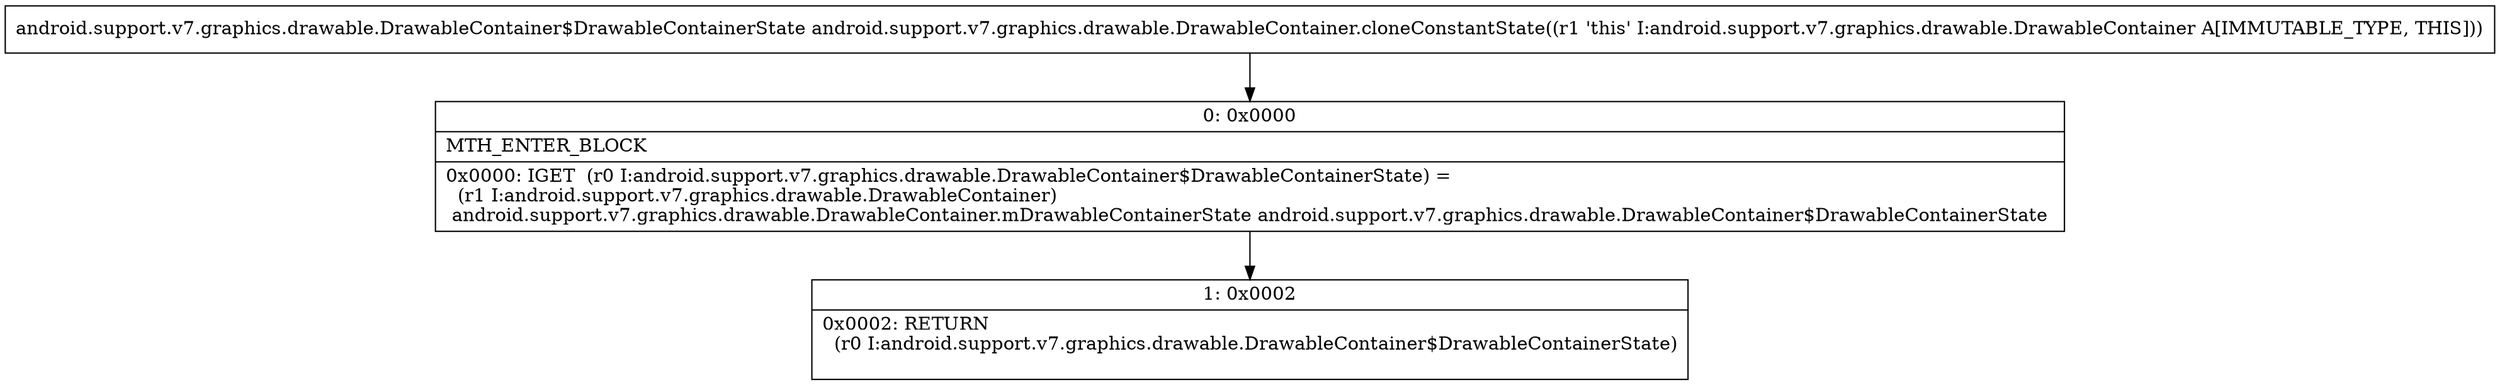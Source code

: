 digraph "CFG forandroid.support.v7.graphics.drawable.DrawableContainer.cloneConstantState()Landroid\/support\/v7\/graphics\/drawable\/DrawableContainer$DrawableContainerState;" {
Node_0 [shape=record,label="{0\:\ 0x0000|MTH_ENTER_BLOCK\l|0x0000: IGET  (r0 I:android.support.v7.graphics.drawable.DrawableContainer$DrawableContainerState) = \l  (r1 I:android.support.v7.graphics.drawable.DrawableContainer)\l android.support.v7.graphics.drawable.DrawableContainer.mDrawableContainerState android.support.v7.graphics.drawable.DrawableContainer$DrawableContainerState \l}"];
Node_1 [shape=record,label="{1\:\ 0x0002|0x0002: RETURN  \l  (r0 I:android.support.v7.graphics.drawable.DrawableContainer$DrawableContainerState)\l \l}"];
MethodNode[shape=record,label="{android.support.v7.graphics.drawable.DrawableContainer$DrawableContainerState android.support.v7.graphics.drawable.DrawableContainer.cloneConstantState((r1 'this' I:android.support.v7.graphics.drawable.DrawableContainer A[IMMUTABLE_TYPE, THIS])) }"];
MethodNode -> Node_0;
Node_0 -> Node_1;
}

